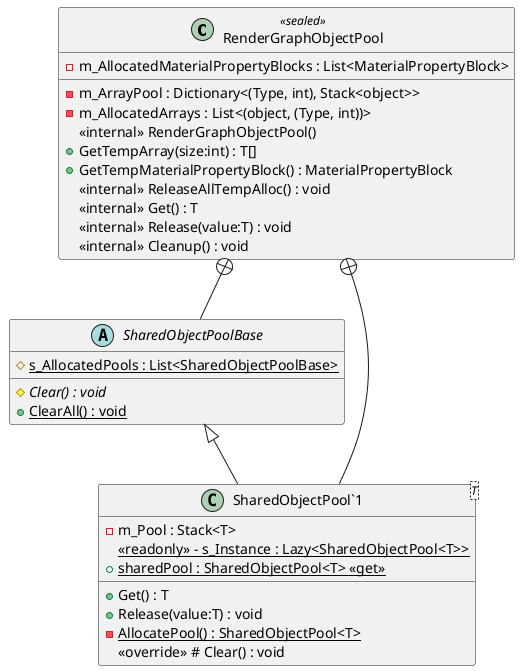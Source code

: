 @startuml
class RenderGraphObjectPool <<sealed>> {
    - m_ArrayPool : Dictionary<(Type, int), Stack<object>>
    - m_AllocatedArrays : List<(object, (Type, int))>
    - m_AllocatedMaterialPropertyBlocks : List<MaterialPropertyBlock>
    <<internal>> RenderGraphObjectPool()
    + GetTempArray(size:int) : T[]
    + GetTempMaterialPropertyBlock() : MaterialPropertyBlock
    <<internal>> ReleaseAllTempAlloc() : void
    <<internal>> Get() : T
    <<internal>> Release(value:T) : void
    <<internal>> Cleanup() : void
}
abstract class SharedObjectPoolBase {
    # {static} s_AllocatedPools : List<SharedObjectPoolBase>
    # {abstract} Clear() : void
    + {static} ClearAll() : void
}
class "SharedObjectPool`1"<T> {
    - m_Pool : Stack<T>
    + Get() : T
    + Release(value:T) : void
    {static} - AllocatePool() : SharedObjectPool<T>
    <<override>> # Clear() : void
    {static} <<readonly>> - s_Instance : Lazy<SharedObjectPool<T>>
    + {static} sharedPool : SharedObjectPool<T> <<get>>
}
RenderGraphObjectPool +-- SharedObjectPoolBase
RenderGraphObjectPool +-- "SharedObjectPool`1"
SharedObjectPoolBase <|-- "SharedObjectPool`1"
@enduml
